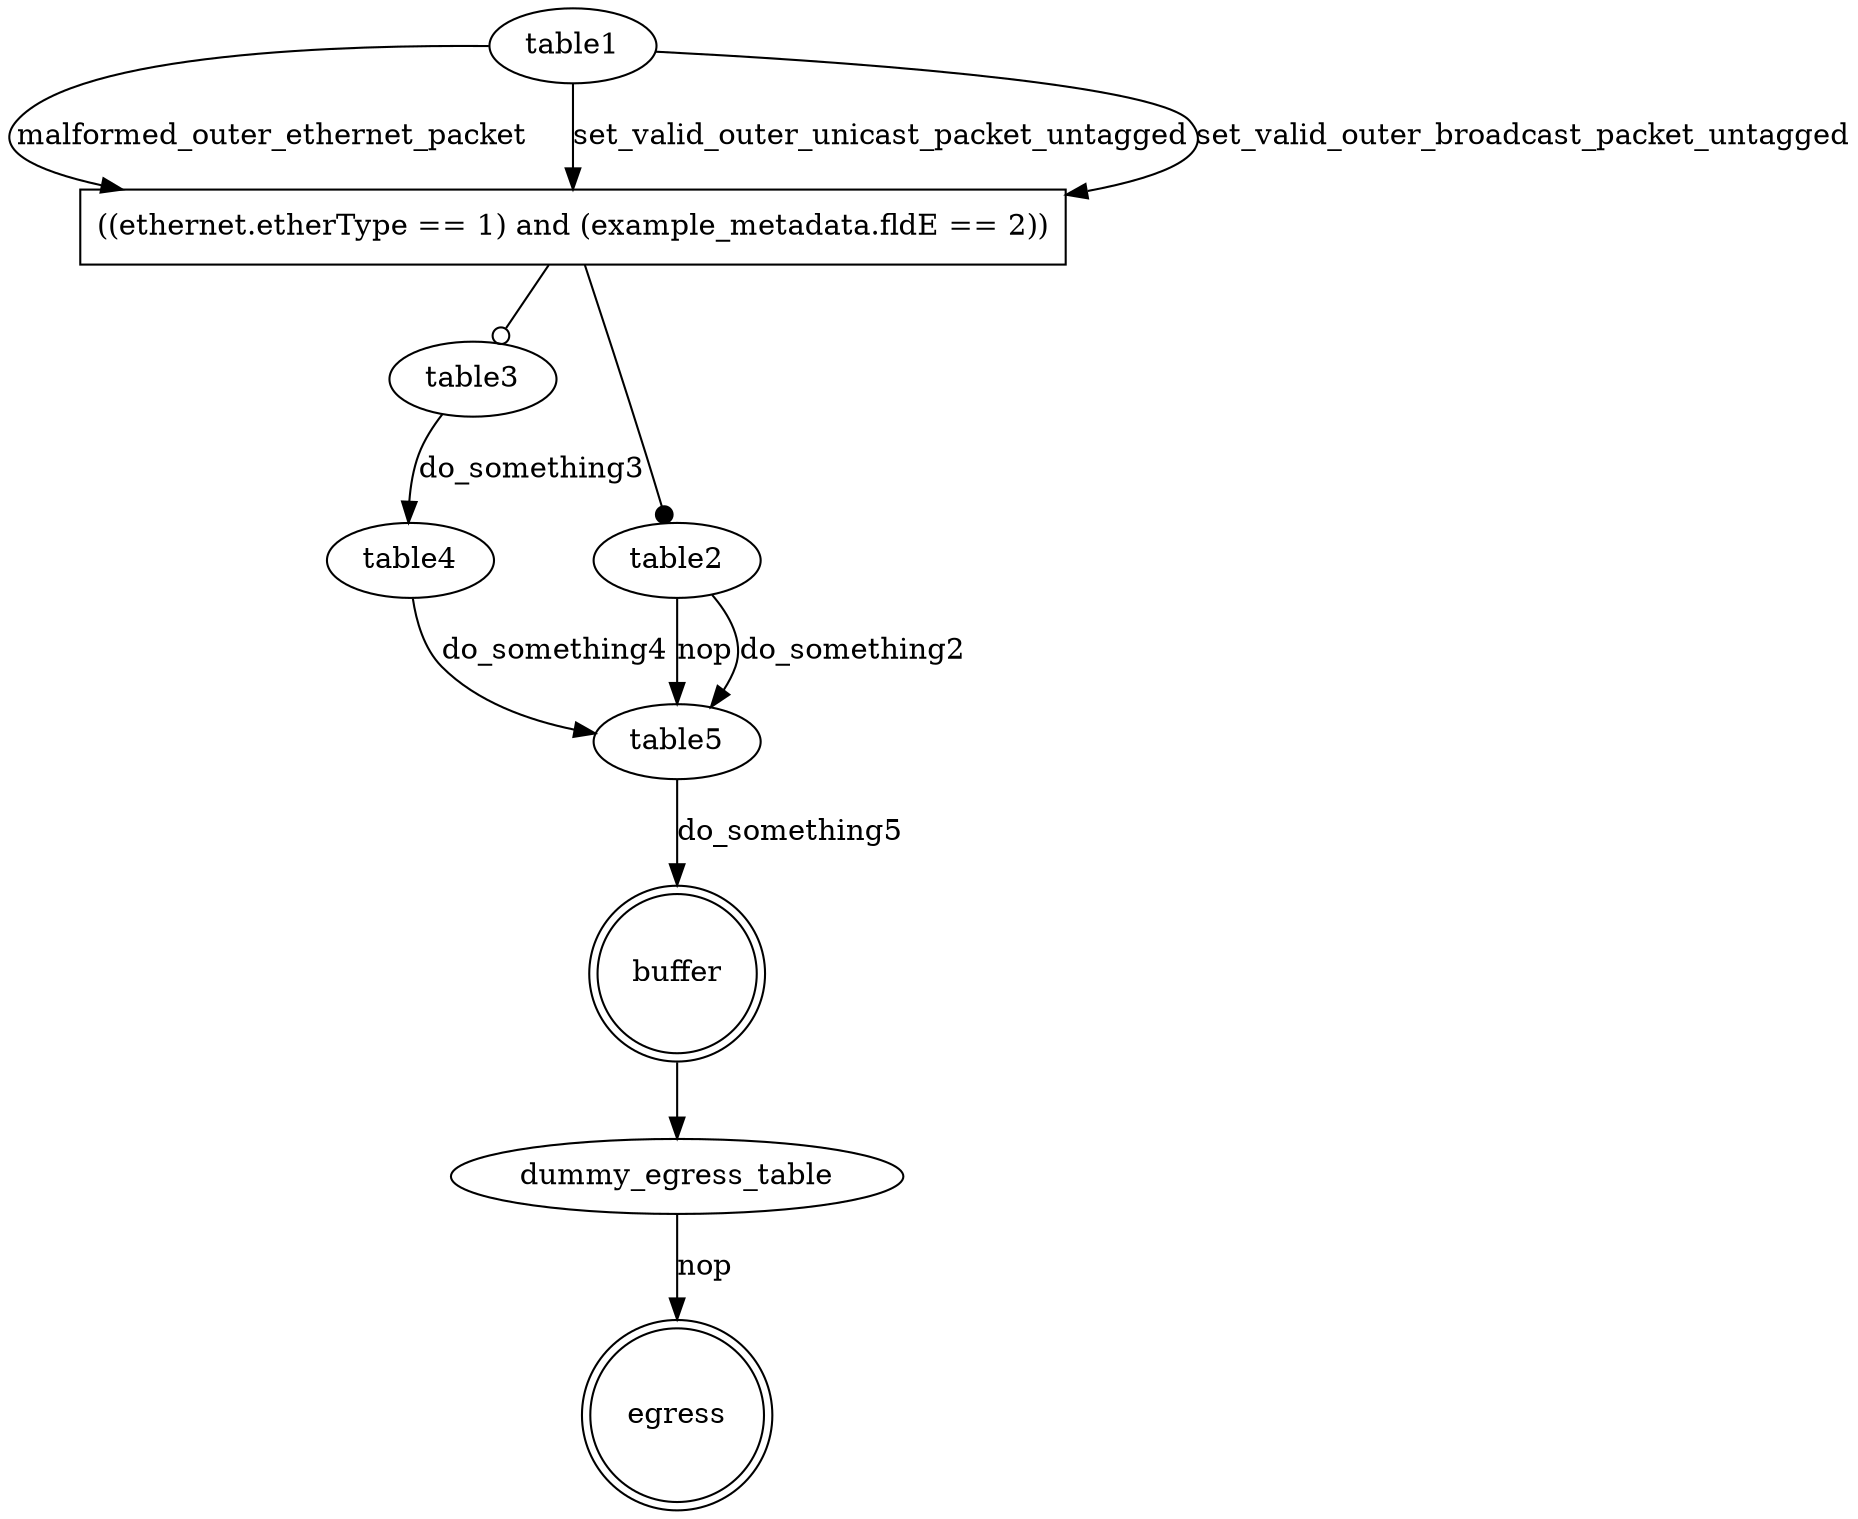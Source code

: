 digraph g {
   buffer [shape=doublecircle];
   egress [shape=doublecircle];
   table1 [shape=ellipse];
   table1 -> _condition_0 [arrowhead=normal label="malformed_outer_ethernet_packet"];
   _condition_0 [shape=box label="((ethernet.etherType == 1) and (example_metadata.fldE == 2))"];
   _condition_0 -> table3 [arrowhead=odot];
   table3 [shape=ellipse];
   table3 -> table4 [arrowhead=normal label="do_something3"];
   table4 [shape=ellipse];
   table4 -> table5 [arrowhead=normal label="do_something4"];
   table5 [shape=ellipse];
   table5 -> buffer [arrowhead=normal label="do_something5"];
   _condition_0 -> table2 [arrowhead=dot];
   table2 [shape=ellipse];
   table2 -> table5 [arrowhead=normal label="nop"];
   table2 -> table5 [arrowhead=normal label="do_something2"];
   table1 -> _condition_0 [arrowhead=normal label="set_valid_outer_unicast_packet_untagged"];
   table1 -> _condition_0 [arrowhead=normal label="set_valid_outer_broadcast_packet_untagged"];
   buffer -> dummy_egress_table
   dummy_egress_table [shape=ellipse];
   dummy_egress_table -> egress [arrowhead=normal label="nop"];
}

